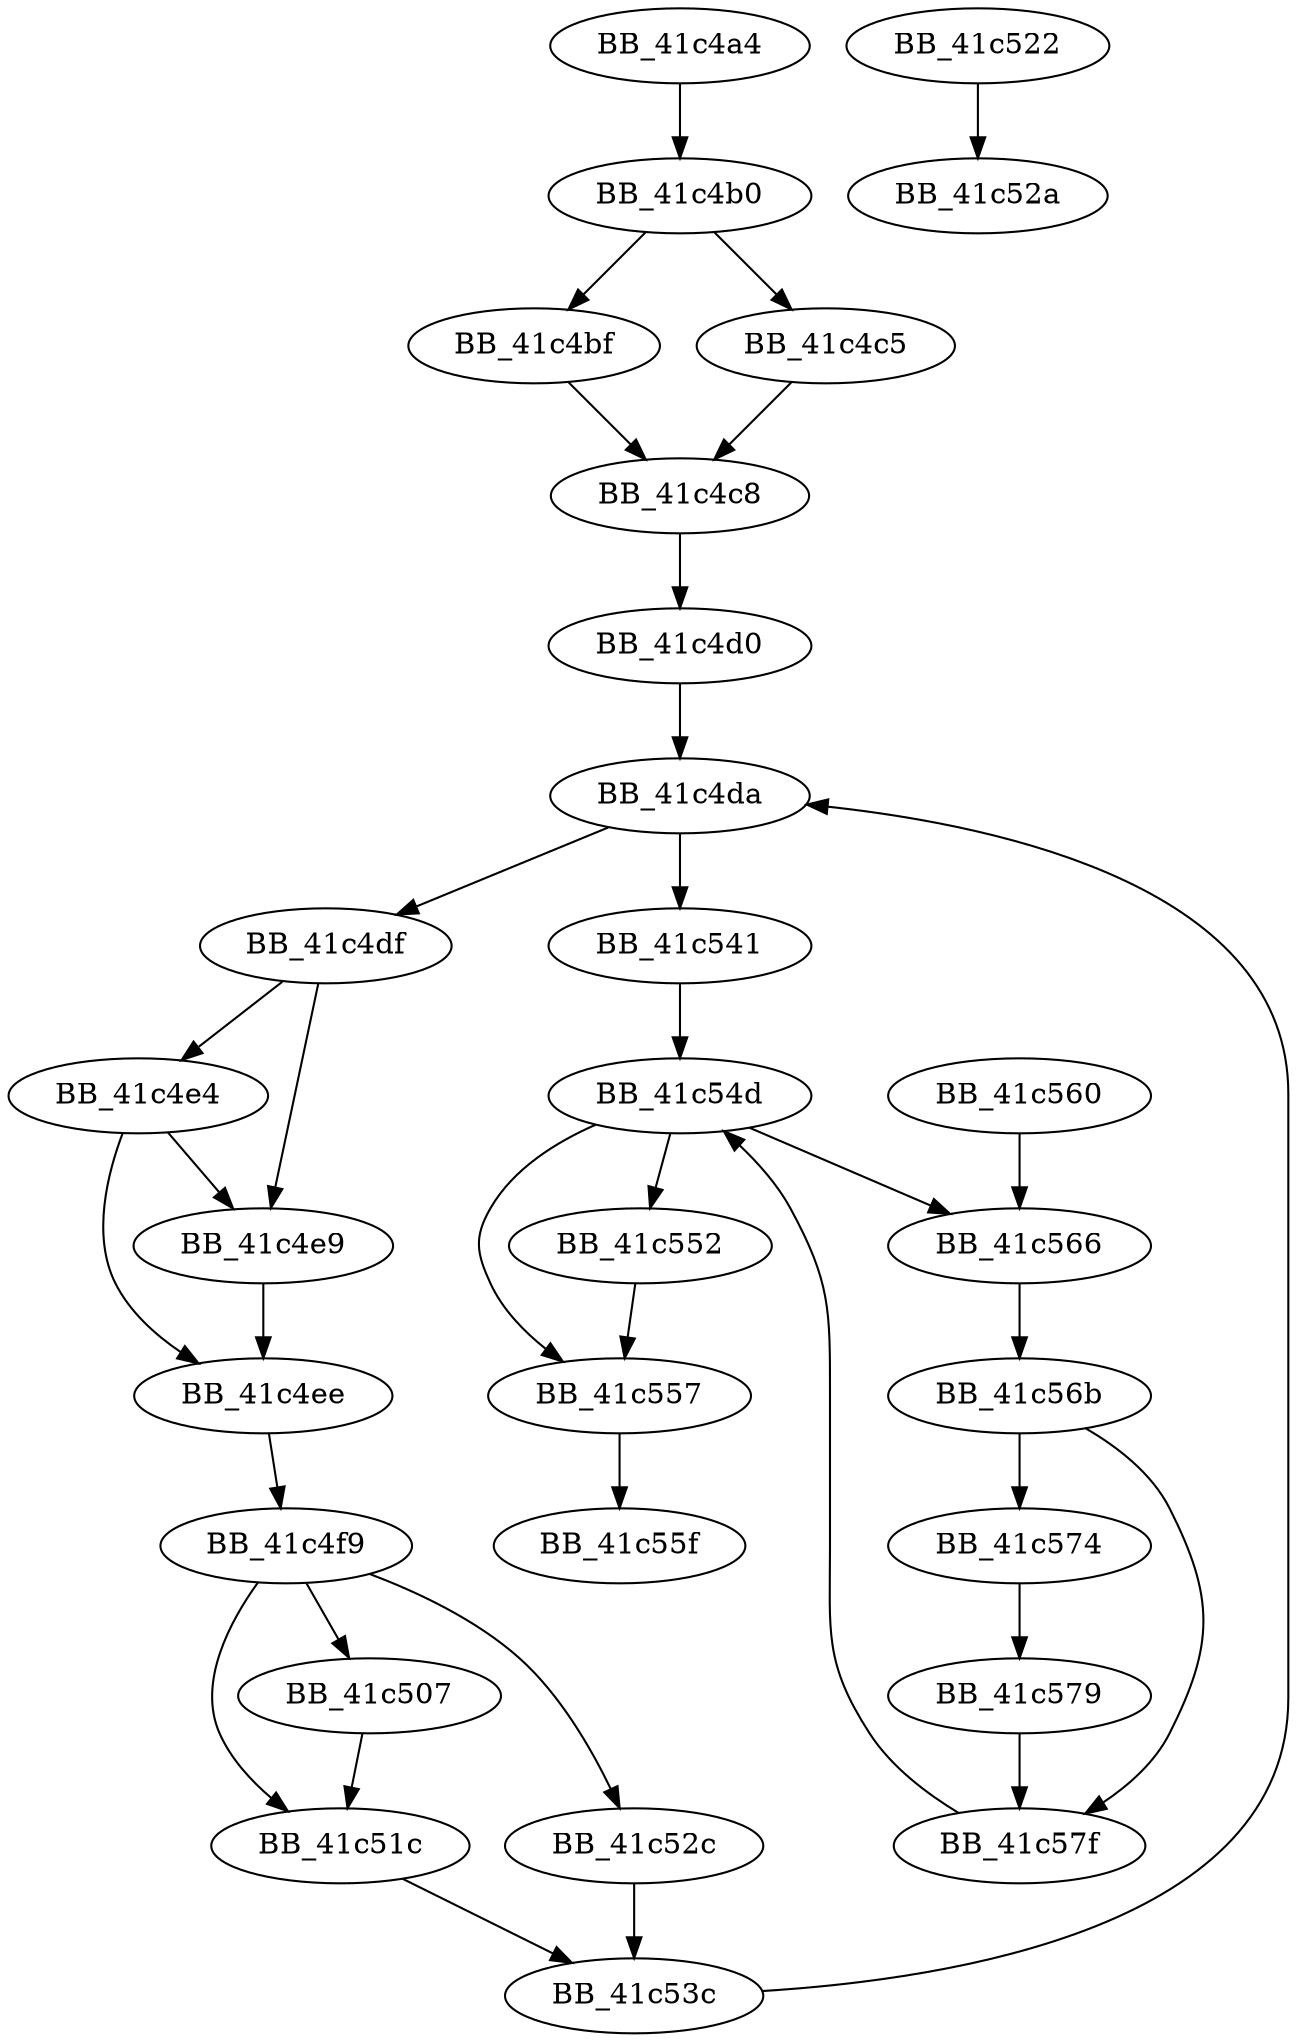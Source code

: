 DiGraph ___FrameUnwindToState{
BB_41c4a4->BB_41c4b0
BB_41c4b0->BB_41c4bf
BB_41c4b0->BB_41c4c5
BB_41c4bf->BB_41c4c8
BB_41c4c5->BB_41c4c8
BB_41c4c8->BB_41c4d0
BB_41c4d0->BB_41c4da
BB_41c4da->BB_41c4df
BB_41c4da->BB_41c541
BB_41c4df->BB_41c4e4
BB_41c4df->BB_41c4e9
BB_41c4e4->BB_41c4e9
BB_41c4e4->BB_41c4ee
BB_41c4e9->BB_41c4ee
BB_41c4ee->BB_41c4f9
BB_41c4f9->BB_41c507
BB_41c4f9->BB_41c51c
BB_41c4f9->BB_41c52c
BB_41c507->BB_41c51c
BB_41c51c->BB_41c53c
BB_41c522->BB_41c52a
BB_41c52c->BB_41c53c
BB_41c53c->BB_41c4da
BB_41c541->BB_41c54d
BB_41c54d->BB_41c552
BB_41c54d->BB_41c557
BB_41c54d->BB_41c566
BB_41c552->BB_41c557
BB_41c557->BB_41c55f
BB_41c560->BB_41c566
BB_41c566->BB_41c56b
BB_41c56b->BB_41c574
BB_41c56b->BB_41c57f
BB_41c574->BB_41c579
BB_41c579->BB_41c57f
BB_41c57f->BB_41c54d
}
